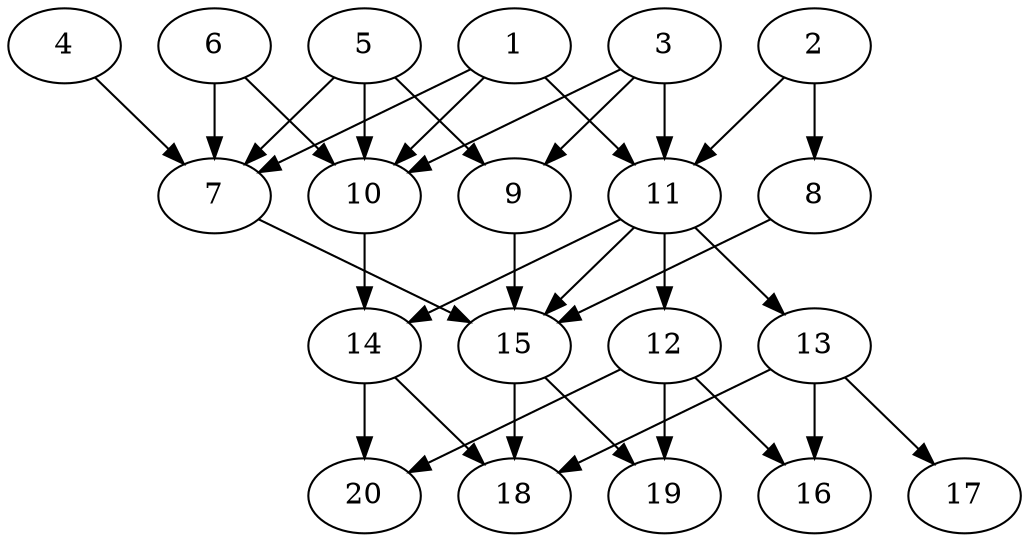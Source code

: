 // DAG automatically generated by daggen at Tue Jul 23 14:28:59 2019
// ./daggen --dot -n 20 --ccr 0.4 --fat 0.6 --regular 0.5 --density 0.7 --mindata 5242880 --maxdata 52428800 
digraph G {
  1 [size="99799040", alpha="0.14", expect_size="39919616"] 
  1 -> 7 [size ="39919616"]
  1 -> 10 [size ="39919616"]
  1 -> 11 [size ="39919616"]
  2 [size="61921280", alpha="0.10", expect_size="24768512"] 
  2 -> 8 [size ="24768512"]
  2 -> 11 [size ="24768512"]
  3 [size="60057600", alpha="0.01", expect_size="24023040"] 
  3 -> 9 [size ="24023040"]
  3 -> 10 [size ="24023040"]
  3 -> 11 [size ="24023040"]
  4 [size="60912640", alpha="0.03", expect_size="24365056"] 
  4 -> 7 [size ="24365056"]
  5 [size="130485760", alpha="0.04", expect_size="52194304"] 
  5 -> 7 [size ="52194304"]
  5 -> 9 [size ="52194304"]
  5 -> 10 [size ="52194304"]
  6 [size="93870080", alpha="0.02", expect_size="37548032"] 
  6 -> 7 [size ="37548032"]
  6 -> 10 [size ="37548032"]
  7 [size="32791040", alpha="0.05", expect_size="13116416"] 
  7 -> 15 [size ="13116416"]
  8 [size="64581120", alpha="0.13", expect_size="25832448"] 
  8 -> 15 [size ="25832448"]
  9 [size="69319680", alpha="0.14", expect_size="27727872"] 
  9 -> 15 [size ="27727872"]
  10 [size="15319040", alpha="0.20", expect_size="6127616"] 
  10 -> 14 [size ="6127616"]
  11 [size="68720640", alpha="0.06", expect_size="27488256"] 
  11 -> 12 [size ="27488256"]
  11 -> 13 [size ="27488256"]
  11 -> 14 [size ="27488256"]
  11 -> 15 [size ="27488256"]
  12 [size="34324480", alpha="0.10", expect_size="13729792"] 
  12 -> 16 [size ="13729792"]
  12 -> 19 [size ="13729792"]
  12 -> 20 [size ="13729792"]
  13 [size="93068800", alpha="0.05", expect_size="37227520"] 
  13 -> 16 [size ="37227520"]
  13 -> 17 [size ="37227520"]
  13 -> 18 [size ="37227520"]
  14 [size="96107520", alpha="0.02", expect_size="38443008"] 
  14 -> 18 [size ="38443008"]
  14 -> 20 [size ="38443008"]
  15 [size="115962880", alpha="0.08", expect_size="46385152"] 
  15 -> 18 [size ="46385152"]
  15 -> 19 [size ="46385152"]
  16 [size="24079360", alpha="0.19", expect_size="9631744"] 
  17 [size="38699520", alpha="0.12", expect_size="15479808"] 
  18 [size="69212160", alpha="0.17", expect_size="27684864"] 
  19 [size="26178560", alpha="0.00", expect_size="10471424"] 
  20 [size="105963520", alpha="0.11", expect_size="42385408"] 
}
